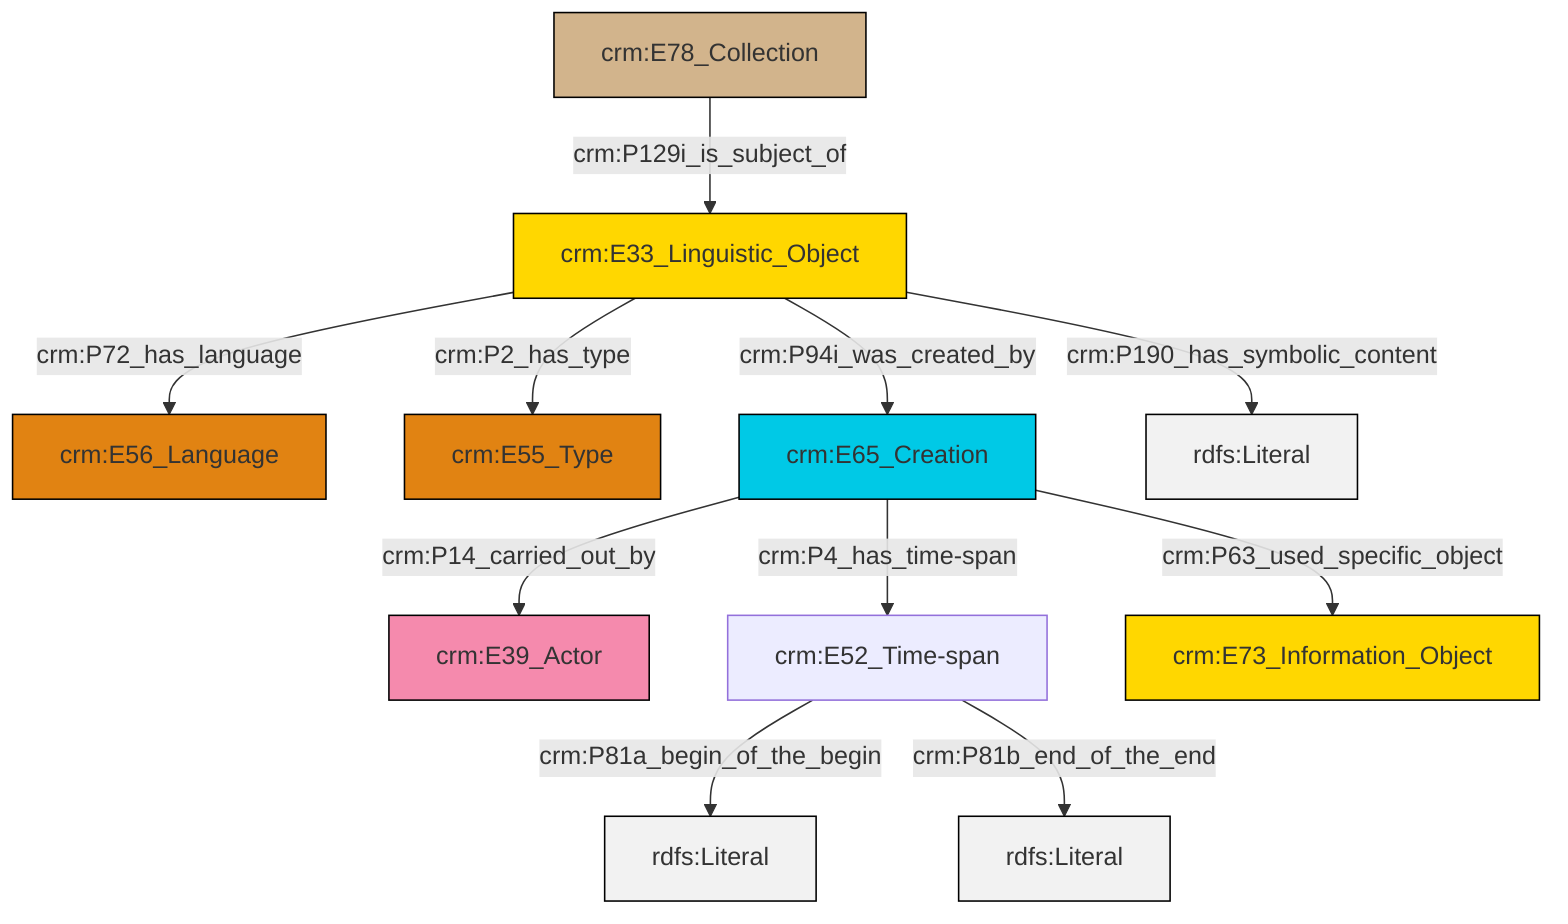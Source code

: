 graph TD
classDef Literal fill:#f2f2f2,stroke:#000000;
classDef CRM_Entity fill:#FFFFFF,stroke:#000000;
classDef Temporal_Entity fill:#00C9E6, stroke:#000000;
classDef Type fill:#E18312, stroke:#000000;
classDef Time-Span fill:#2C9C91, stroke:#000000;
classDef Appellation fill:#FFEB7F, stroke:#000000;
classDef Place fill:#008836, stroke:#000000;
classDef Persistent_Item fill:#B266B2, stroke:#000000;
classDef Conceptual_Object fill:#FFD700, stroke:#000000;
classDef Physical_Thing fill:#D2B48C, stroke:#000000;
classDef Actor fill:#f58aad, stroke:#000000;
classDef PC_Classes fill:#4ce600, stroke:#000000;
classDef Multi fill:#cccccc,stroke:#000000;

2["crm:E33_Linguistic_Object"]:::Conceptual_Object -->|crm:P72_has_language| 3["crm:E56_Language"]:::Type
7["crm:E52_Time-span"]:::Default -->|crm:P81a_begin_of_the_begin| 8[rdfs:Literal]:::Literal
9["crm:E78_Collection"]:::Physical_Thing -->|crm:P129i_is_subject_of| 2["crm:E33_Linguistic_Object"]:::Conceptual_Object
12["crm:E65_Creation"]:::Temporal_Entity -->|crm:P63_used_specific_object| 13["crm:E73_Information_Object"]:::Conceptual_Object
12["crm:E65_Creation"]:::Temporal_Entity -->|crm:P14_carried_out_by| 0["crm:E39_Actor"]:::Actor
2["crm:E33_Linguistic_Object"]:::Conceptual_Object -->|crm:P94i_was_created_by| 12["crm:E65_Creation"]:::Temporal_Entity
7["crm:E52_Time-span"]:::Default -->|crm:P81b_end_of_the_end| 15[rdfs:Literal]:::Literal
12["crm:E65_Creation"]:::Temporal_Entity -->|crm:P4_has_time-span| 7["crm:E52_Time-span"]:::Default
2["crm:E33_Linguistic_Object"]:::Conceptual_Object -->|crm:P2_has_type| 5["crm:E55_Type"]:::Type
2["crm:E33_Linguistic_Object"]:::Conceptual_Object -->|crm:P190_has_symbolic_content| 18[rdfs:Literal]:::Literal